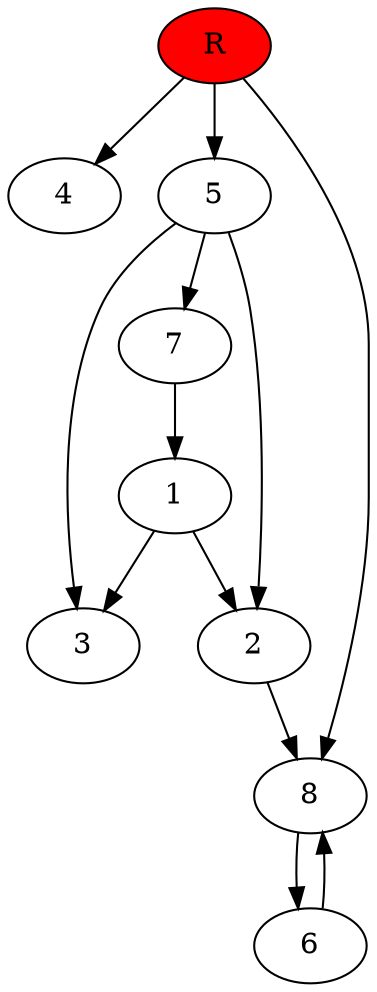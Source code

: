 digraph prb32130 {
	1
	2
	3
	4
	5
	6
	7
	8
	R [fillcolor="#ff0000" style=filled]
	1 -> 2
	1 -> 3
	2 -> 8
	5 -> 2
	5 -> 3
	5 -> 7
	6 -> 8
	7 -> 1
	8 -> 6
	R -> 4
	R -> 5
	R -> 8
}
